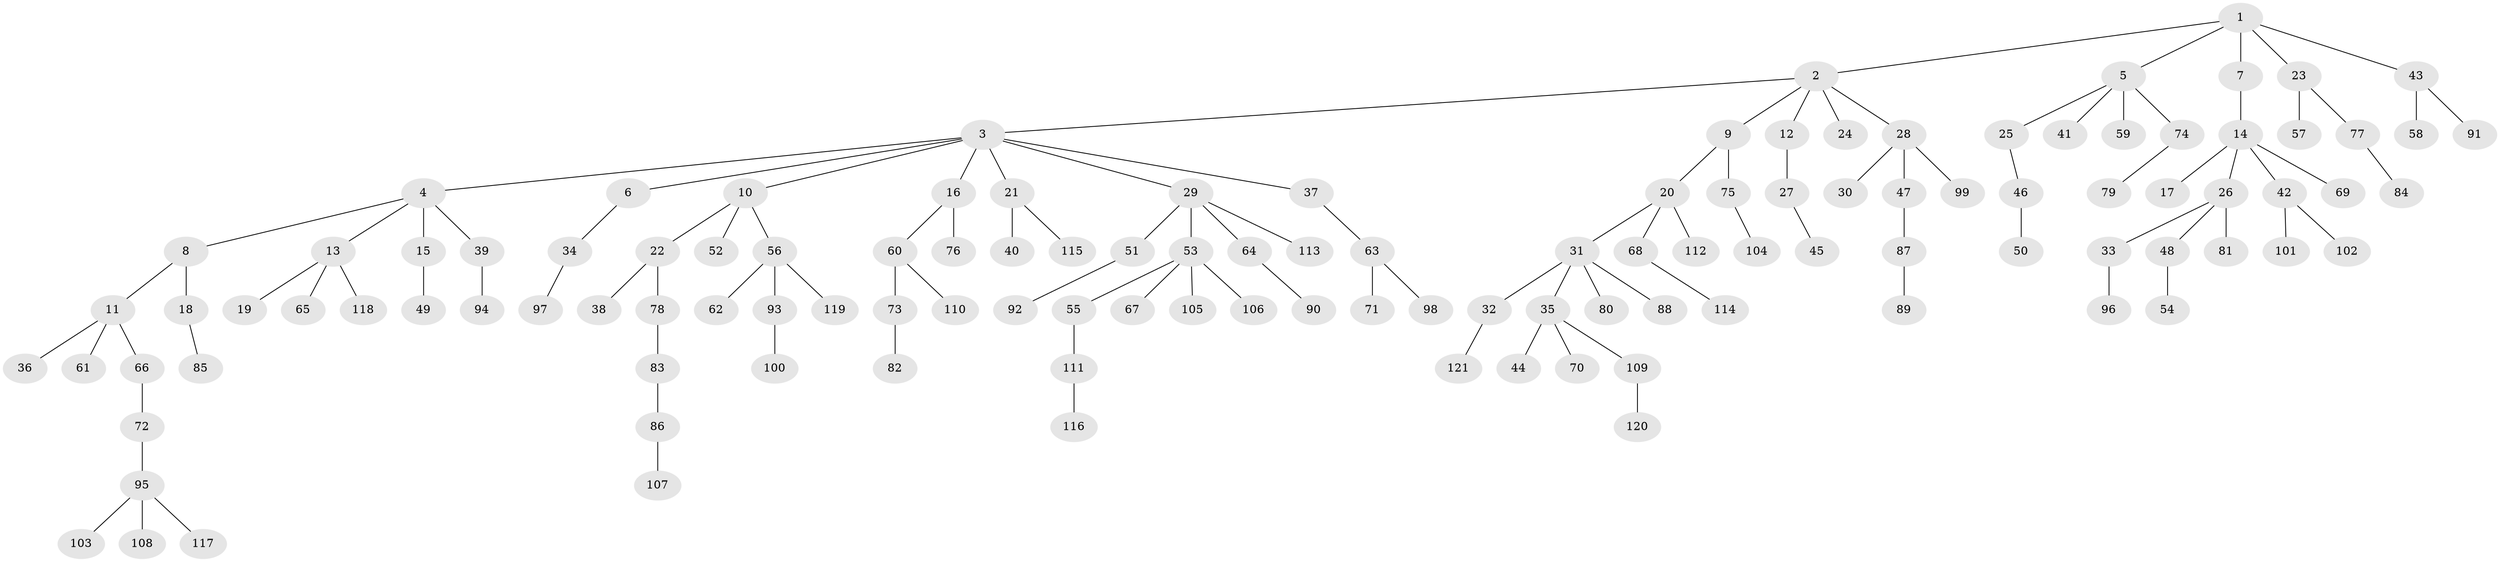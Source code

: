 // coarse degree distribution, {6: 0.012195121951219513, 7: 0.024390243902439025, 9: 0.012195121951219513, 5: 0.036585365853658534, 2: 0.12195121951219512, 3: 0.10975609756097561, 4: 0.06097560975609756, 1: 0.6219512195121951}
// Generated by graph-tools (version 1.1) at 2025/42/03/06/25 10:42:04]
// undirected, 121 vertices, 120 edges
graph export_dot {
graph [start="1"]
  node [color=gray90,style=filled];
  1;
  2;
  3;
  4;
  5;
  6;
  7;
  8;
  9;
  10;
  11;
  12;
  13;
  14;
  15;
  16;
  17;
  18;
  19;
  20;
  21;
  22;
  23;
  24;
  25;
  26;
  27;
  28;
  29;
  30;
  31;
  32;
  33;
  34;
  35;
  36;
  37;
  38;
  39;
  40;
  41;
  42;
  43;
  44;
  45;
  46;
  47;
  48;
  49;
  50;
  51;
  52;
  53;
  54;
  55;
  56;
  57;
  58;
  59;
  60;
  61;
  62;
  63;
  64;
  65;
  66;
  67;
  68;
  69;
  70;
  71;
  72;
  73;
  74;
  75;
  76;
  77;
  78;
  79;
  80;
  81;
  82;
  83;
  84;
  85;
  86;
  87;
  88;
  89;
  90;
  91;
  92;
  93;
  94;
  95;
  96;
  97;
  98;
  99;
  100;
  101;
  102;
  103;
  104;
  105;
  106;
  107;
  108;
  109;
  110;
  111;
  112;
  113;
  114;
  115;
  116;
  117;
  118;
  119;
  120;
  121;
  1 -- 2;
  1 -- 5;
  1 -- 7;
  1 -- 23;
  1 -- 43;
  2 -- 3;
  2 -- 9;
  2 -- 12;
  2 -- 24;
  2 -- 28;
  3 -- 4;
  3 -- 6;
  3 -- 10;
  3 -- 16;
  3 -- 21;
  3 -- 29;
  3 -- 37;
  4 -- 8;
  4 -- 13;
  4 -- 15;
  4 -- 39;
  5 -- 25;
  5 -- 41;
  5 -- 59;
  5 -- 74;
  6 -- 34;
  7 -- 14;
  8 -- 11;
  8 -- 18;
  9 -- 20;
  9 -- 75;
  10 -- 22;
  10 -- 52;
  10 -- 56;
  11 -- 36;
  11 -- 61;
  11 -- 66;
  12 -- 27;
  13 -- 19;
  13 -- 65;
  13 -- 118;
  14 -- 17;
  14 -- 26;
  14 -- 42;
  14 -- 69;
  15 -- 49;
  16 -- 60;
  16 -- 76;
  18 -- 85;
  20 -- 31;
  20 -- 68;
  20 -- 112;
  21 -- 40;
  21 -- 115;
  22 -- 38;
  22 -- 78;
  23 -- 57;
  23 -- 77;
  25 -- 46;
  26 -- 33;
  26 -- 48;
  26 -- 81;
  27 -- 45;
  28 -- 30;
  28 -- 47;
  28 -- 99;
  29 -- 51;
  29 -- 53;
  29 -- 64;
  29 -- 113;
  31 -- 32;
  31 -- 35;
  31 -- 80;
  31 -- 88;
  32 -- 121;
  33 -- 96;
  34 -- 97;
  35 -- 44;
  35 -- 70;
  35 -- 109;
  37 -- 63;
  39 -- 94;
  42 -- 101;
  42 -- 102;
  43 -- 58;
  43 -- 91;
  46 -- 50;
  47 -- 87;
  48 -- 54;
  51 -- 92;
  53 -- 55;
  53 -- 67;
  53 -- 105;
  53 -- 106;
  55 -- 111;
  56 -- 62;
  56 -- 93;
  56 -- 119;
  60 -- 73;
  60 -- 110;
  63 -- 71;
  63 -- 98;
  64 -- 90;
  66 -- 72;
  68 -- 114;
  72 -- 95;
  73 -- 82;
  74 -- 79;
  75 -- 104;
  77 -- 84;
  78 -- 83;
  83 -- 86;
  86 -- 107;
  87 -- 89;
  93 -- 100;
  95 -- 103;
  95 -- 108;
  95 -- 117;
  109 -- 120;
  111 -- 116;
}
